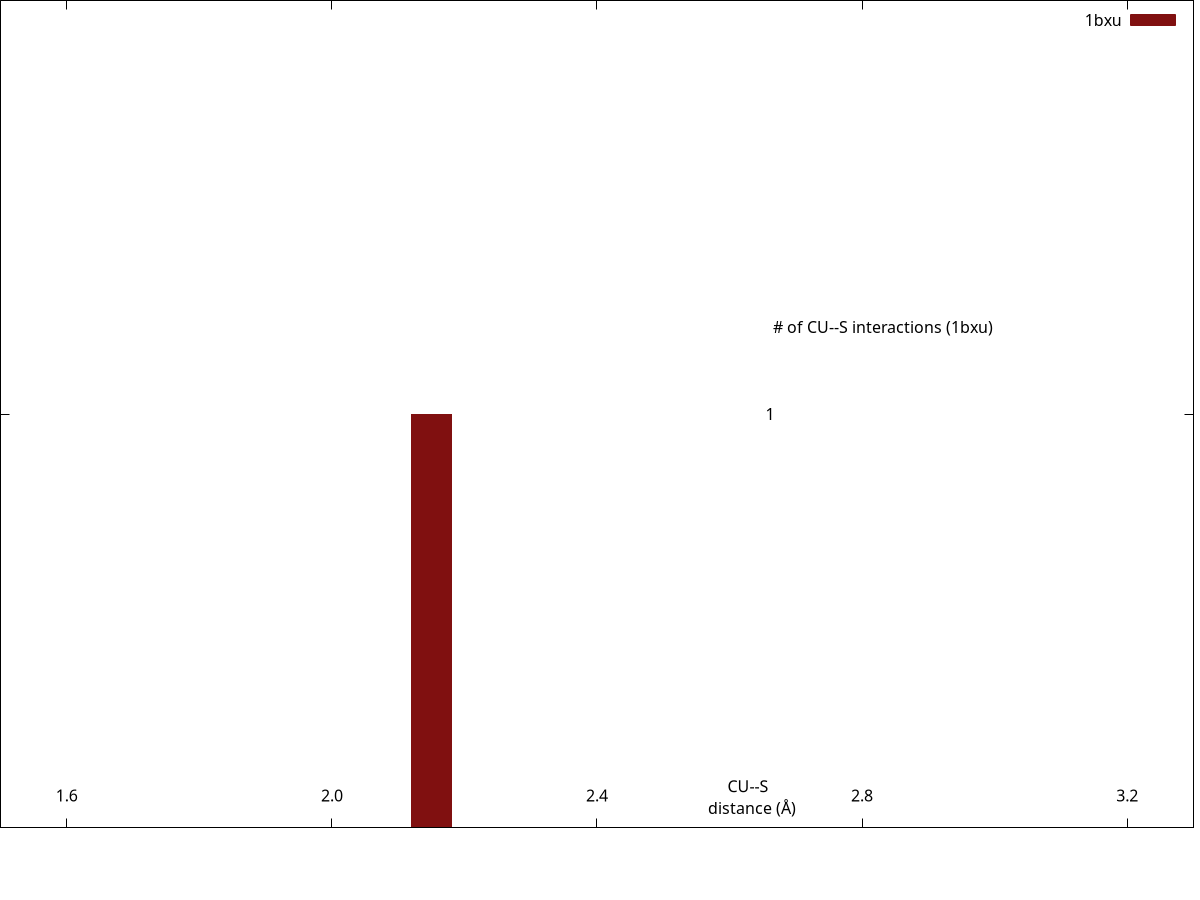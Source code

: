 set encoding iso_8859_1
set terminal pngcairo transparent enhanced size 340, 160 font "Arial Bold,10"
set output "/var/www/html/csgid/app/webroot/neighborhood_temp/1bxu/CU--S.png"
set lmargin at screen 0.00
set bmargin at screen 0.08
set rmargin at screen 0.995
set tmargin at screen 1.00
set xrange [1.5:3.3]
set format x "%3.1f"
set xtics 1.6,0.4,3.2
set xtics offset 0,graph 0.065
set yrange [0:2022]
unset ytics
set y2range [0:2]
set y2tics 1,1,1
set y2tics offset -49,graph 0.00
set y2tics mirror
set view 80,45
set key top right
set boxwidth 0.06
set style fill solid 1.0
set xlabel "CU--S \n distance (\305)" offset 17,4.4
set y2label "# of CU--S interactions (1bxu)" offset -40,4 rotate by 0
plot "-" using ($1+0.05):2 with boxes lc rgb "#801010" axis x1y2 title "1bxu", \
     "/var/www/html/csgid/app/webroot/neighborhood_temp/csd_metal_distances/CU--S.csv" using ($1+0.025):2 with linespoints linewidth 2 pointtype 7 pointsize 0.2 lc rgb "#074a7e" title "CSD^{4}" axis x1y1
2.1	1
e
